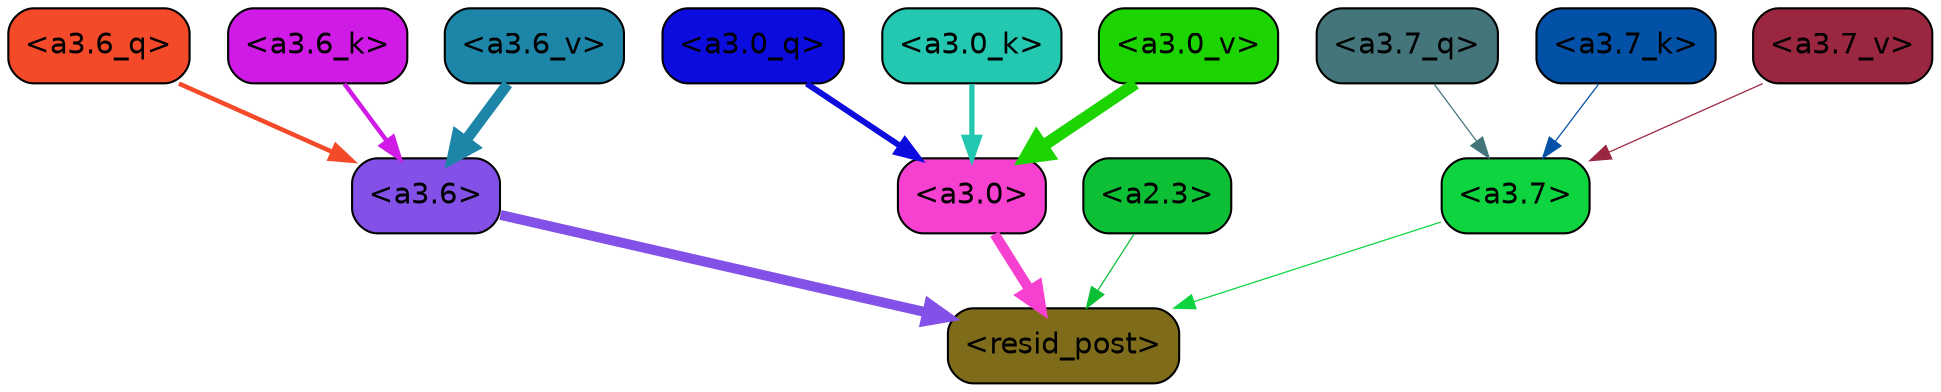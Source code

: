 strict digraph "" {
	graph [bgcolor=transparent,
		layout=dot,
		overlap=false,
		splines=true
	];
	"<a3.7>"	[color=black,
		fillcolor="#0ed440",
		fontname=Helvetica,
		shape=box,
		style="filled, rounded"];
	"<resid_post>"	[color=black,
		fillcolor="#7e6c1b",
		fontname=Helvetica,
		shape=box,
		style="filled, rounded"];
	"<a3.7>" -> "<resid_post>"	[color="#0ed440",
		penwidth=0.6];
	"<a3.6>"	[color=black,
		fillcolor="#8351e7",
		fontname=Helvetica,
		shape=box,
		style="filled, rounded"];
	"<a3.6>" -> "<resid_post>"	[color="#8351e7",
		penwidth=4.7534414529800415];
	"<a3.0>"	[color=black,
		fillcolor="#f540d0",
		fontname=Helvetica,
		shape=box,
		style="filled, rounded"];
	"<a3.0>" -> "<resid_post>"	[color="#f540d0",
		penwidth=4.898576855659485];
	"<a2.3>"	[color=black,
		fillcolor="#0dbf34",
		fontname=Helvetica,
		shape=box,
		style="filled, rounded"];
	"<a2.3>" -> "<resid_post>"	[color="#0dbf34",
		penwidth=0.6];
	"<a3.7_q>"	[color=black,
		fillcolor="#43757b",
		fontname=Helvetica,
		shape=box,
		style="filled, rounded"];
	"<a3.7_q>" -> "<a3.7>"	[color="#43757b",
		penwidth=0.6];
	"<a3.6_q>"	[color=black,
		fillcolor="#f54a2a",
		fontname=Helvetica,
		shape=box,
		style="filled, rounded"];
	"<a3.6_q>" -> "<a3.6>"	[color="#f54a2a",
		penwidth=2.160832464694977];
	"<a3.0_q>"	[color=black,
		fillcolor="#0c0cde",
		fontname=Helvetica,
		shape=box,
		style="filled, rounded"];
	"<a3.0_q>" -> "<a3.0>"	[color="#0c0cde",
		penwidth=2.870753765106201];
	"<a3.7_k>"	[color=black,
		fillcolor="#0351a7",
		fontname=Helvetica,
		shape=box,
		style="filled, rounded"];
	"<a3.7_k>" -> "<a3.7>"	[color="#0351a7",
		penwidth=0.6];
	"<a3.6_k>"	[color=black,
		fillcolor="#d01ae5",
		fontname=Helvetica,
		shape=box,
		style="filled, rounded"];
	"<a3.6_k>" -> "<a3.6>"	[color="#d01ae5",
		penwidth=2.13908451795578];
	"<a3.0_k>"	[color=black,
		fillcolor="#24c8b1",
		fontname=Helvetica,
		shape=box,
		style="filled, rounded"];
	"<a3.0_k>" -> "<a3.0>"	[color="#24c8b1",
		penwidth=2.520303964614868];
	"<a3.7_v>"	[color=black,
		fillcolor="#9b2640",
		fontname=Helvetica,
		shape=box,
		style="filled, rounded"];
	"<a3.7_v>" -> "<a3.7>"	[color="#9b2640",
		penwidth=0.6];
	"<a3.6_v>"	[color=black,
		fillcolor="#1c85a8",
		fontname=Helvetica,
		shape=box,
		style="filled, rounded"];
	"<a3.6_v>" -> "<a3.6>"	[color="#1c85a8",
		penwidth=5.297133803367615];
	"<a3.0_v>"	[color=black,
		fillcolor="#1bd400",
		fontname=Helvetica,
		shape=box,
		style="filled, rounded"];
	"<a3.0_v>" -> "<a3.0>"	[color="#1bd400",
		penwidth=5.680712580680847];
}

